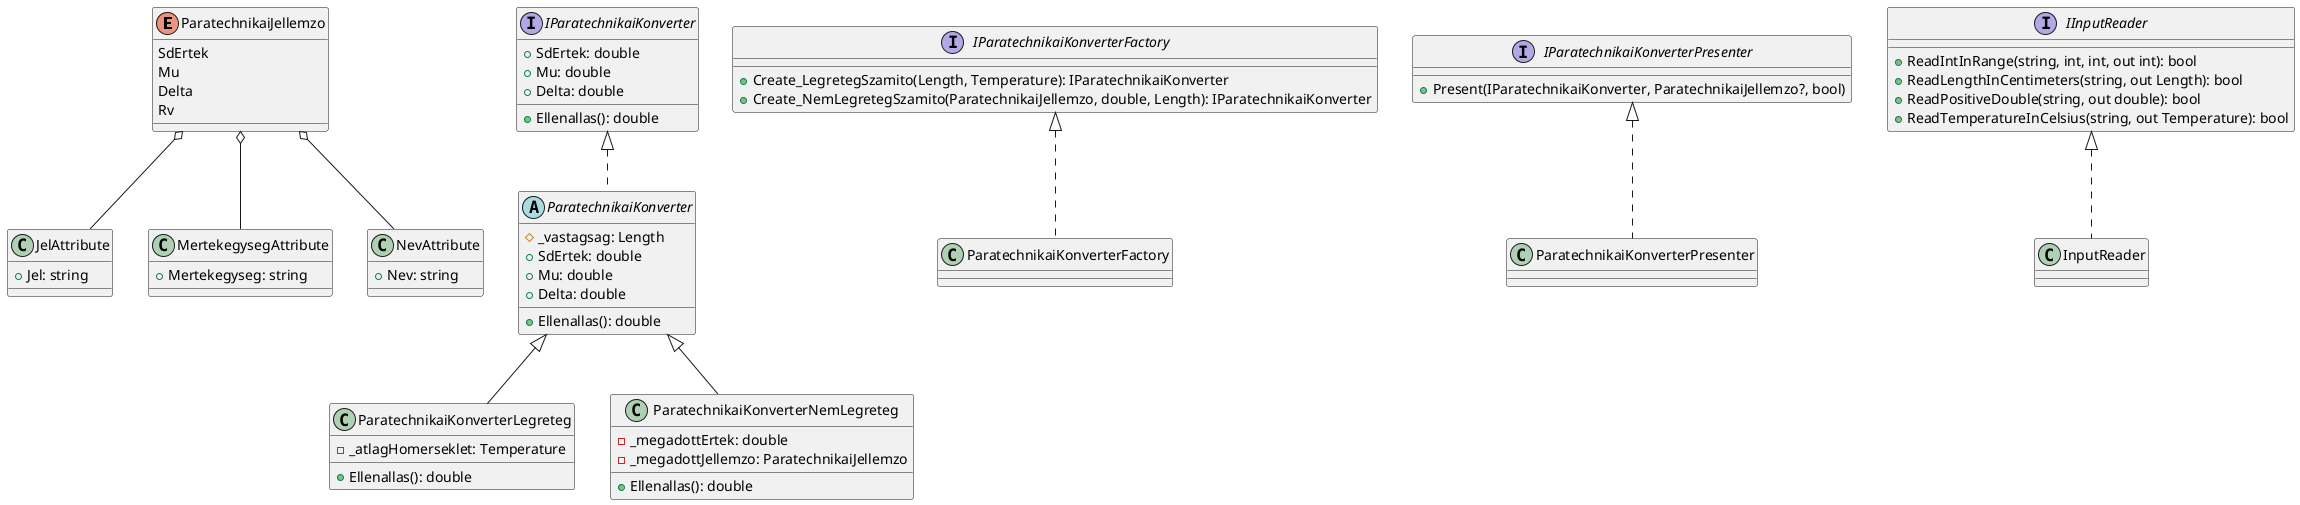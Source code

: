 @startuml class_diagram

' --- Enum és attribútumok ---
enum ParatechnikaiJellemzo {
    SdErtek
    Mu
    Delta
    Rv
}

class JelAttribute {
    +Jel: string
}
class MertekegysegAttribute {
    +Mertekegyseg: string
}
class NevAttribute {
    +Nev: string
}

ParatechnikaiJellemzo o-- JelAttribute
ParatechnikaiJellemzo o-- MertekegysegAttribute
ParatechnikaiJellemzo o-- NevAttribute

' --- Konverter interfész és implementációk ---
interface IParatechnikaiKonverter {
    +SdErtek: double
    +Mu: double
    +Delta: double
    +Ellenallas(): double
}

abstract class ParatechnikaiKonverter {
    #_vastagsag: Length
    +SdErtek: double
    +Mu: double
    +Delta: double
    +Ellenallas(): double
}

class ParatechnikaiKonverterLegreteg {
    -_atlagHomerseklet: Temperature
    +Ellenallas(): double
}
class ParatechnikaiKonverterNemLegreteg {
    -_megadottErtek: double
    -_megadottJellemzo: ParatechnikaiJellemzo
    +Ellenallas(): double
}

IParatechnikaiKonverter <|.. ParatechnikaiKonverter
ParatechnikaiKonverter <|-- ParatechnikaiKonverterLegreteg
ParatechnikaiKonverter <|-- ParatechnikaiKonverterNemLegreteg

' --- Factory és Presenter ---
interface IParatechnikaiKonverterFactory {
    +Create_LegretegSzamito(Length, Temperature): IParatechnikaiKonverter
    +Create_NemLegretegSzamito(ParatechnikaiJellemzo, double, Length): IParatechnikaiKonverter
}
class ParatechnikaiKonverterFactory

IParatechnikaiKonverterFactory <|.. ParatechnikaiKonverterFactory

interface IParatechnikaiKonverterPresenter {
    +Present(IParatechnikaiKonverter, ParatechnikaiJellemzo?, bool)
}
class ParatechnikaiKonverterPresenter

IParatechnikaiKonverterPresenter <|.. ParatechnikaiKonverterPresenter

' --- Input olvasás ---
interface IInputReader {
    +ReadIntInRange(string, int, int, out int): bool
    +ReadLengthInCentimeters(string, out Length): bool
    +ReadPositiveDouble(string, out double): bool
    +ReadTemperatureInCelsius(string, out Temperature): bool
}
class InputReader

IInputReader <|.. InputReader

@enduml
